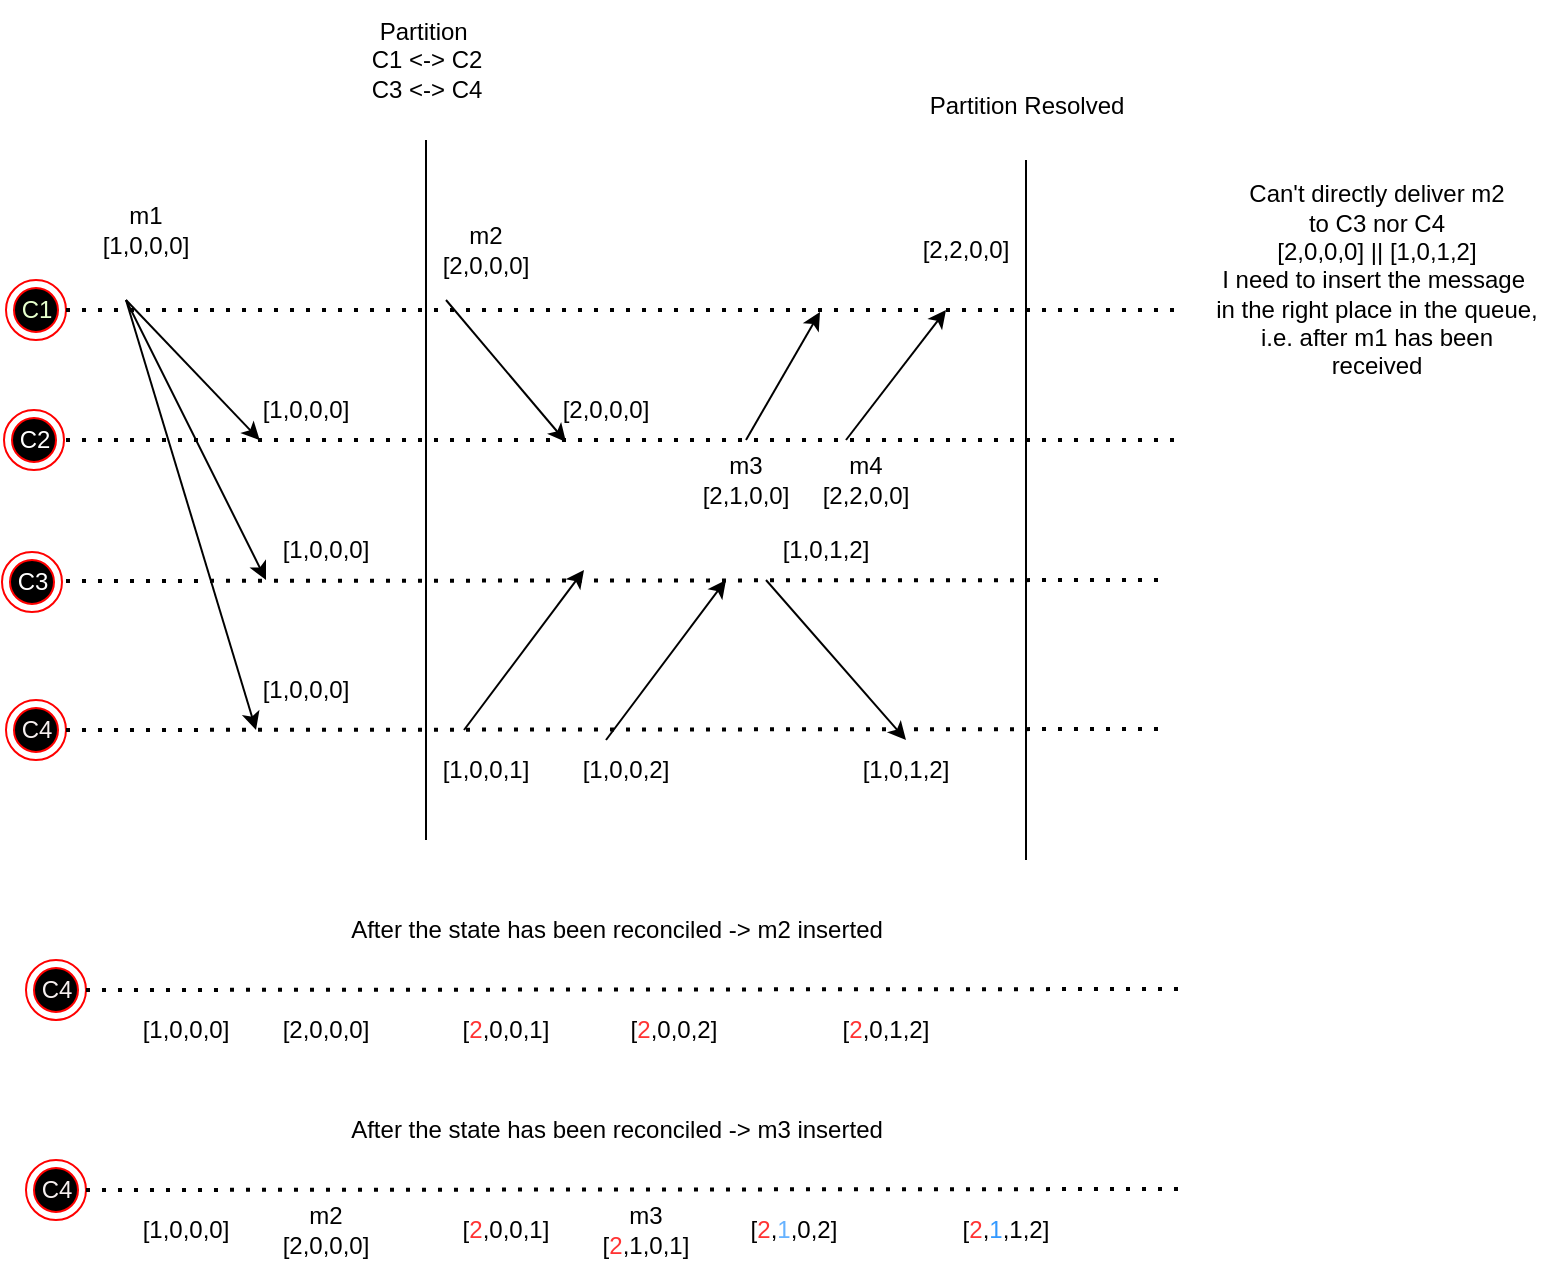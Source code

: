 <mxfile version="24.6.4" type="github">
  <diagram name="Pagina-1" id="wVNYKXsu3Rp-eQYOAy_b">
    <mxGraphModel dx="779" dy="1636" grid="1" gridSize="10" guides="1" tooltips="1" connect="1" arrows="1" fold="1" page="1" pageScale="1" pageWidth="827" pageHeight="1169" math="0" shadow="0">
      <root>
        <mxCell id="0" />
        <mxCell id="1" parent="0" />
        <mxCell id="ZjdxJV3EGf7WJfxqNDfz-2" value="&lt;font color=&quot;#e6ffcc&quot;&gt;C1&lt;/font&gt;" style="ellipse;html=1;shape=endState;fillColor=#000000;strokeColor=#ff0000;" parent="1" vertex="1">
          <mxGeometry x="50" y="70" width="30" height="30" as="geometry" />
        </mxCell>
        <mxCell id="ZjdxJV3EGf7WJfxqNDfz-3" value="&lt;font color=&quot;#ffffff&quot;&gt;C2&lt;/font&gt;" style="ellipse;html=1;shape=endState;fillColor=#000000;strokeColor=#ff0000;" parent="1" vertex="1">
          <mxGeometry x="49" y="135" width="30" height="30" as="geometry" />
        </mxCell>
        <mxCell id="ZjdxJV3EGf7WJfxqNDfz-4" value="&lt;font color=&quot;#ffffff&quot;&gt;C3&lt;/font&gt;" style="ellipse;html=1;shape=endState;fillColor=#000000;strokeColor=#ff0000;" parent="1" vertex="1">
          <mxGeometry x="48" y="206" width="30" height="30" as="geometry" />
        </mxCell>
        <mxCell id="ZjdxJV3EGf7WJfxqNDfz-5" value="&lt;font color=&quot;#f6efef&quot;&gt;C4&lt;/font&gt;" style="ellipse;html=1;shape=endState;fillColor=#000000;strokeColor=#ff0000;" parent="1" vertex="1">
          <mxGeometry x="50" y="280" width="30" height="30" as="geometry" />
        </mxCell>
        <mxCell id="ZjdxJV3EGf7WJfxqNDfz-6" value="" style="endArrow=none;dashed=1;html=1;dashPattern=1 3;strokeWidth=2;rounded=0;exitX=1;exitY=0.5;exitDx=0;exitDy=0;" parent="1" source="ZjdxJV3EGf7WJfxqNDfz-2" edge="1">
          <mxGeometry width="50" height="50" relative="1" as="geometry">
            <mxPoint x="390" y="300" as="sourcePoint" />
            <mxPoint x="640" y="85" as="targetPoint" />
          </mxGeometry>
        </mxCell>
        <mxCell id="ZjdxJV3EGf7WJfxqNDfz-7" value="" style="endArrow=none;dashed=1;html=1;dashPattern=1 3;strokeWidth=2;rounded=0;exitX=1;exitY=0.5;exitDx=0;exitDy=0;" parent="1" edge="1">
          <mxGeometry width="50" height="50" relative="1" as="geometry">
            <mxPoint x="80" y="150" as="sourcePoint" />
            <mxPoint x="640" y="150" as="targetPoint" />
          </mxGeometry>
        </mxCell>
        <mxCell id="ZjdxJV3EGf7WJfxqNDfz-8" value="" style="endArrow=none;dashed=1;html=1;dashPattern=1 3;strokeWidth=2;rounded=0;exitX=1;exitY=0.5;exitDx=0;exitDy=0;" parent="1" edge="1">
          <mxGeometry width="50" height="50" relative="1" as="geometry">
            <mxPoint x="80.0" y="220.5" as="sourcePoint" />
            <mxPoint x="630" y="220" as="targetPoint" />
          </mxGeometry>
        </mxCell>
        <mxCell id="ZjdxJV3EGf7WJfxqNDfz-11" value="" style="endArrow=none;dashed=1;html=1;dashPattern=1 3;strokeWidth=2;rounded=0;" parent="1" edge="1">
          <mxGeometry width="50" height="50" relative="1" as="geometry">
            <mxPoint x="80" y="295" as="sourcePoint" />
            <mxPoint x="630" y="294.5" as="targetPoint" />
          </mxGeometry>
        </mxCell>
        <mxCell id="ZjdxJV3EGf7WJfxqNDfz-12" value="" style="endArrow=classic;html=1;rounded=0;entryX=0.114;entryY=1.002;entryDx=0;entryDy=0;entryPerimeter=0;" parent="1" edge="1" target="ZjdxJV3EGf7WJfxqNDfz-18">
          <mxGeometry width="50" height="50" relative="1" as="geometry">
            <mxPoint x="110" y="80" as="sourcePoint" />
            <mxPoint x="200" y="160" as="targetPoint" />
          </mxGeometry>
        </mxCell>
        <mxCell id="ZjdxJV3EGf7WJfxqNDfz-13" value="" style="endArrow=classic;html=1;rounded=0;" parent="1" edge="1">
          <mxGeometry width="50" height="50" relative="1" as="geometry">
            <mxPoint x="110" y="80" as="sourcePoint" />
            <mxPoint x="180" y="220" as="targetPoint" />
          </mxGeometry>
        </mxCell>
        <mxCell id="ZjdxJV3EGf7WJfxqNDfz-14" value="" style="endArrow=classic;html=1;rounded=0;" parent="1" edge="1">
          <mxGeometry width="50" height="50" relative="1" as="geometry">
            <mxPoint x="110" y="80" as="sourcePoint" />
            <mxPoint x="175" y="295" as="targetPoint" />
          </mxGeometry>
        </mxCell>
        <mxCell id="ZjdxJV3EGf7WJfxqNDfz-15" value="&lt;div&gt;m1&lt;/div&gt;[1,0,0,0]" style="text;html=1;align=center;verticalAlign=middle;whiteSpace=wrap;rounded=0;" parent="1" vertex="1">
          <mxGeometry x="90" y="30" width="60" height="30" as="geometry" />
        </mxCell>
        <mxCell id="ZjdxJV3EGf7WJfxqNDfz-17" value="" style="endArrow=none;html=1;rounded=0;" parent="1" edge="1">
          <mxGeometry width="50" height="50" relative="1" as="geometry">
            <mxPoint x="260" y="350" as="sourcePoint" />
            <mxPoint x="260" as="targetPoint" />
          </mxGeometry>
        </mxCell>
        <mxCell id="ZjdxJV3EGf7WJfxqNDfz-18" value="[1,0,0,0]" style="text;html=1;align=center;verticalAlign=middle;whiteSpace=wrap;rounded=0;" parent="1" vertex="1">
          <mxGeometry x="170" y="120" width="60" height="30" as="geometry" />
        </mxCell>
        <mxCell id="ZjdxJV3EGf7WJfxqNDfz-19" value="[1,0,0,0]" style="text;html=1;align=center;verticalAlign=middle;whiteSpace=wrap;rounded=0;" parent="1" vertex="1">
          <mxGeometry x="180" y="190" width="60" height="30" as="geometry" />
        </mxCell>
        <mxCell id="ZjdxJV3EGf7WJfxqNDfz-20" value="[1,0,0,0]" style="text;html=1;align=center;verticalAlign=middle;whiteSpace=wrap;rounded=0;" parent="1" vertex="1">
          <mxGeometry x="170" y="260" width="60" height="30" as="geometry" />
        </mxCell>
        <mxCell id="ZjdxJV3EGf7WJfxqNDfz-21" value="Partition&amp;nbsp;&lt;div&gt;C1 &amp;lt;-&amp;gt; C2&lt;/div&gt;&lt;div&gt;C3 &amp;lt;-&amp;gt; C4&lt;/div&gt;" style="text;html=1;align=center;verticalAlign=middle;resizable=0;points=[];autosize=1;strokeColor=none;fillColor=none;" parent="1" vertex="1">
          <mxGeometry x="220" y="-70" width="80" height="60" as="geometry" />
        </mxCell>
        <mxCell id="ZjdxJV3EGf7WJfxqNDfz-22" value="" style="endArrow=classic;html=1;rounded=0;" parent="1" edge="1">
          <mxGeometry width="50" height="50" relative="1" as="geometry">
            <mxPoint x="270" y="80" as="sourcePoint" />
            <mxPoint x="330" y="151" as="targetPoint" />
          </mxGeometry>
        </mxCell>
        <mxCell id="ZjdxJV3EGf7WJfxqNDfz-23" value="" style="endArrow=classic;html=1;rounded=0;" parent="1" edge="1">
          <mxGeometry width="50" height="50" relative="1" as="geometry">
            <mxPoint x="420" y="150" as="sourcePoint" />
            <mxPoint x="457" y="86" as="targetPoint" />
          </mxGeometry>
        </mxCell>
        <mxCell id="ZjdxJV3EGf7WJfxqNDfz-24" value="" style="endArrow=classic;html=1;rounded=0;" parent="1" edge="1">
          <mxGeometry width="50" height="50" relative="1" as="geometry">
            <mxPoint x="470" y="150" as="sourcePoint" />
            <mxPoint x="520" y="85" as="targetPoint" />
          </mxGeometry>
        </mxCell>
        <mxCell id="ZjdxJV3EGf7WJfxqNDfz-25" value="&lt;div&gt;m2&lt;/div&gt;[2,0,0,0]" style="text;html=1;align=center;verticalAlign=middle;whiteSpace=wrap;rounded=0;" parent="1" vertex="1">
          <mxGeometry x="260" y="40" width="60" height="30" as="geometry" />
        </mxCell>
        <mxCell id="ZjdxJV3EGf7WJfxqNDfz-26" value="[2,0,0,0]" style="text;html=1;align=center;verticalAlign=middle;whiteSpace=wrap;rounded=0;" parent="1" vertex="1">
          <mxGeometry x="330" y="125" width="40" height="20" as="geometry" />
        </mxCell>
        <mxCell id="ZjdxJV3EGf7WJfxqNDfz-27" value="[2,2,0,0]" style="text;html=1;align=center;verticalAlign=middle;whiteSpace=wrap;rounded=0;" parent="1" vertex="1">
          <mxGeometry x="500" y="40" width="60" height="30" as="geometry" />
        </mxCell>
        <mxCell id="ZjdxJV3EGf7WJfxqNDfz-37" value="&lt;div&gt;m3&lt;/div&gt;[2,1,0,0]" style="text;html=1;align=center;verticalAlign=middle;whiteSpace=wrap;rounded=0;" parent="1" vertex="1">
          <mxGeometry x="400" y="160" width="40" height="20" as="geometry" />
        </mxCell>
        <mxCell id="ZjdxJV3EGf7WJfxqNDfz-38" value="&lt;div&gt;m4&lt;/div&gt;[2,2,0,0]" style="text;html=1;align=center;verticalAlign=middle;whiteSpace=wrap;rounded=0;" parent="1" vertex="1">
          <mxGeometry x="460" y="160" width="40" height="20" as="geometry" />
        </mxCell>
        <mxCell id="ZjdxJV3EGf7WJfxqNDfz-39" value="" style="endArrow=classic;html=1;rounded=0;" parent="1" edge="1">
          <mxGeometry width="50" height="50" relative="1" as="geometry">
            <mxPoint x="279" y="295" as="sourcePoint" />
            <mxPoint x="339" y="215" as="targetPoint" />
          </mxGeometry>
        </mxCell>
        <mxCell id="ZjdxJV3EGf7WJfxqNDfz-40" value="" style="endArrow=classic;html=1;rounded=0;" parent="1" edge="1">
          <mxGeometry width="50" height="50" relative="1" as="geometry">
            <mxPoint x="350" y="300" as="sourcePoint" />
            <mxPoint x="410" y="220" as="targetPoint" />
          </mxGeometry>
        </mxCell>
        <mxCell id="ZjdxJV3EGf7WJfxqNDfz-41" value="" style="endArrow=classic;html=1;rounded=0;" parent="1" edge="1">
          <mxGeometry width="50" height="50" relative="1" as="geometry">
            <mxPoint x="430" y="220" as="sourcePoint" />
            <mxPoint x="500" y="300" as="targetPoint" />
          </mxGeometry>
        </mxCell>
        <mxCell id="ZjdxJV3EGf7WJfxqNDfz-42" value="[1,0,0,1]" style="text;html=1;align=center;verticalAlign=middle;whiteSpace=wrap;rounded=0;" parent="1" vertex="1">
          <mxGeometry x="260" y="300" width="60" height="30" as="geometry" />
        </mxCell>
        <mxCell id="ZjdxJV3EGf7WJfxqNDfz-44" value="[1,0,0,2]" style="text;html=1;align=center;verticalAlign=middle;whiteSpace=wrap;rounded=0;" parent="1" vertex="1">
          <mxGeometry x="330" y="300" width="60" height="30" as="geometry" />
        </mxCell>
        <mxCell id="ZjdxJV3EGf7WJfxqNDfz-45" value="[1,0,1,2]" style="text;html=1;align=center;verticalAlign=middle;whiteSpace=wrap;rounded=0;" parent="1" vertex="1">
          <mxGeometry x="470" y="300" width="60" height="30" as="geometry" />
        </mxCell>
        <mxCell id="ZjdxJV3EGf7WJfxqNDfz-51" value="[1,0,1,2]" style="text;html=1;align=center;verticalAlign=middle;whiteSpace=wrap;rounded=0;" parent="1" vertex="1">
          <mxGeometry x="430" y="190" width="60" height="30" as="geometry" />
        </mxCell>
        <mxCell id="ZjdxJV3EGf7WJfxqNDfz-52" value="" style="endArrow=none;html=1;rounded=0;" parent="1" edge="1">
          <mxGeometry width="50" height="50" relative="1" as="geometry">
            <mxPoint x="560" y="360" as="sourcePoint" />
            <mxPoint x="560" y="10" as="targetPoint" />
          </mxGeometry>
        </mxCell>
        <mxCell id="ZjdxJV3EGf7WJfxqNDfz-54" value="Partition Resolved&lt;div&gt;&lt;br&gt;&lt;/div&gt;" style="text;html=1;align=center;verticalAlign=middle;resizable=0;points=[];autosize=1;strokeColor=none;fillColor=none;" parent="1" vertex="1">
          <mxGeometry x="500" y="-30" width="120" height="40" as="geometry" />
        </mxCell>
        <mxCell id="ZjdxJV3EGf7WJfxqNDfz-55" value="Can&#39;t directly deliver m2&lt;div&gt;to C3 nor C4&lt;/div&gt;&lt;div&gt;[2,0,0,0] || [1,0,1,2]&lt;/div&gt;&lt;div&gt;I need to insert the message&amp;nbsp;&lt;/div&gt;&lt;div&gt;in the right place in the queue,&lt;/div&gt;&lt;div&gt;i.e. after m1 has been&lt;/div&gt;&lt;div&gt;received&lt;/div&gt;" style="text;html=1;align=center;verticalAlign=middle;resizable=0;points=[];autosize=1;strokeColor=none;fillColor=none;" parent="1" vertex="1">
          <mxGeometry x="645" y="15" width="180" height="110" as="geometry" />
        </mxCell>
        <mxCell id="ZhEzjXxPFrmBf8q8PmP2-6" value="&lt;font color=&quot;#f6efef&quot;&gt;C4&lt;/font&gt;" style="ellipse;html=1;shape=endState;fillColor=#000000;strokeColor=#ff0000;" vertex="1" parent="1">
          <mxGeometry x="60" y="410" width="30" height="30" as="geometry" />
        </mxCell>
        <mxCell id="ZhEzjXxPFrmBf8q8PmP2-7" value="" style="endArrow=none;dashed=1;html=1;dashPattern=1 3;strokeWidth=2;rounded=0;" edge="1" parent="1">
          <mxGeometry width="50" height="50" relative="1" as="geometry">
            <mxPoint x="90" y="425" as="sourcePoint" />
            <mxPoint x="640" y="424.5" as="targetPoint" />
          </mxGeometry>
        </mxCell>
        <mxCell id="ZhEzjXxPFrmBf8q8PmP2-8" value="[&lt;font color=&quot;#ff3333&quot;&gt;2&lt;/font&gt;,0,0,1]" style="text;html=1;align=center;verticalAlign=middle;whiteSpace=wrap;rounded=0;" vertex="1" parent="1">
          <mxGeometry x="270" y="430" width="60" height="30" as="geometry" />
        </mxCell>
        <mxCell id="ZhEzjXxPFrmBf8q8PmP2-11" value="After the state has been reconciled -&amp;gt; m2 inserted" style="text;html=1;align=center;verticalAlign=middle;resizable=0;points=[];autosize=1;strokeColor=none;fillColor=none;" vertex="1" parent="1">
          <mxGeometry x="210" y="380" width="290" height="30" as="geometry" />
        </mxCell>
        <mxCell id="ZhEzjXxPFrmBf8q8PmP2-12" value="[1,0,0,0]" style="text;html=1;align=center;verticalAlign=middle;whiteSpace=wrap;rounded=0;" vertex="1" parent="1">
          <mxGeometry x="110" y="430" width="60" height="30" as="geometry" />
        </mxCell>
        <mxCell id="ZhEzjXxPFrmBf8q8PmP2-13" value="[2,0,0,0]" style="text;html=1;align=center;verticalAlign=middle;whiteSpace=wrap;rounded=0;" vertex="1" parent="1">
          <mxGeometry x="180" y="430" width="60" height="30" as="geometry" />
        </mxCell>
        <mxCell id="ZhEzjXxPFrmBf8q8PmP2-14" value="[&lt;font color=&quot;#ff3333&quot;&gt;2&lt;/font&gt;,0,0,2]" style="text;html=1;align=center;verticalAlign=middle;whiteSpace=wrap;rounded=0;" vertex="1" parent="1">
          <mxGeometry x="354" y="430" width="60" height="30" as="geometry" />
        </mxCell>
        <mxCell id="ZhEzjXxPFrmBf8q8PmP2-16" value="[&lt;font color=&quot;#ff3333&quot;&gt;2&lt;/font&gt;,0,1,2]" style="text;html=1;align=center;verticalAlign=middle;whiteSpace=wrap;rounded=0;" vertex="1" parent="1">
          <mxGeometry x="460" y="430" width="60" height="30" as="geometry" />
        </mxCell>
        <mxCell id="ZhEzjXxPFrmBf8q8PmP2-25" value="&lt;font color=&quot;#f6efef&quot;&gt;C4&lt;/font&gt;" style="ellipse;html=1;shape=endState;fillColor=#000000;strokeColor=#ff0000;" vertex="1" parent="1">
          <mxGeometry x="60" y="510" width="30" height="30" as="geometry" />
        </mxCell>
        <mxCell id="ZhEzjXxPFrmBf8q8PmP2-26" value="" style="endArrow=none;dashed=1;html=1;dashPattern=1 3;strokeWidth=2;rounded=0;" edge="1" parent="1">
          <mxGeometry width="50" height="50" relative="1" as="geometry">
            <mxPoint x="90" y="525" as="sourcePoint" />
            <mxPoint x="640" y="524.5" as="targetPoint" />
          </mxGeometry>
        </mxCell>
        <mxCell id="ZhEzjXxPFrmBf8q8PmP2-27" value="[&lt;font color=&quot;#ff3333&quot;&gt;2&lt;/font&gt;,0,0,1]" style="text;html=1;align=center;verticalAlign=middle;whiteSpace=wrap;rounded=0;" vertex="1" parent="1">
          <mxGeometry x="270" y="530" width="60" height="30" as="geometry" />
        </mxCell>
        <mxCell id="ZhEzjXxPFrmBf8q8PmP2-28" value="After the state has been reconciled -&amp;gt; m3 inserted" style="text;html=1;align=center;verticalAlign=middle;resizable=0;points=[];autosize=1;strokeColor=none;fillColor=none;" vertex="1" parent="1">
          <mxGeometry x="210" y="480" width="290" height="30" as="geometry" />
        </mxCell>
        <mxCell id="ZhEzjXxPFrmBf8q8PmP2-29" value="[1,0,0,0]" style="text;html=1;align=center;verticalAlign=middle;whiteSpace=wrap;rounded=0;" vertex="1" parent="1">
          <mxGeometry x="110" y="530" width="60" height="30" as="geometry" />
        </mxCell>
        <mxCell id="ZhEzjXxPFrmBf8q8PmP2-30" value="&lt;div&gt;m2&lt;/div&gt;[2,0,0,0]" style="text;html=1;align=center;verticalAlign=middle;whiteSpace=wrap;rounded=0;" vertex="1" parent="1">
          <mxGeometry x="180" y="530" width="60" height="30" as="geometry" />
        </mxCell>
        <mxCell id="ZhEzjXxPFrmBf8q8PmP2-31" value="[&lt;font color=&quot;#ff3333&quot;&gt;2&lt;/font&gt;,&lt;font color=&quot;#66b2ff&quot;&gt;1&lt;/font&gt;,0,2]" style="text;html=1;align=center;verticalAlign=middle;whiteSpace=wrap;rounded=0;" vertex="1" parent="1">
          <mxGeometry x="414" y="530" width="60" height="30" as="geometry" />
        </mxCell>
        <mxCell id="ZhEzjXxPFrmBf8q8PmP2-32" value="[&lt;font color=&quot;#ff3333&quot;&gt;2&lt;/font&gt;,&lt;font color=&quot;#3399ff&quot;&gt;1&lt;/font&gt;,1,2]" style="text;html=1;align=center;verticalAlign=middle;whiteSpace=wrap;rounded=0;" vertex="1" parent="1">
          <mxGeometry x="520" y="530" width="60" height="30" as="geometry" />
        </mxCell>
        <mxCell id="ZhEzjXxPFrmBf8q8PmP2-33" value="&lt;div&gt;m3&lt;/div&gt;[&lt;font color=&quot;#ff3333&quot;&gt;2&lt;/font&gt;,1,0,1]" style="text;html=1;align=center;verticalAlign=middle;whiteSpace=wrap;rounded=0;" vertex="1" parent="1">
          <mxGeometry x="340" y="530" width="60" height="30" as="geometry" />
        </mxCell>
      </root>
    </mxGraphModel>
  </diagram>
</mxfile>
